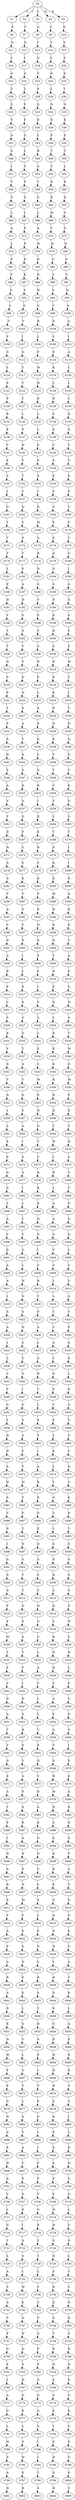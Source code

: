 strict digraph  {
	S0 -> S1 [ label = S ];
	S0 -> S2 [ label = I ];
	S0 -> S3 [ label = L ];
	S0 -> S4 [ label = D ];
	S0 -> S5 [ label = K ];
	S1 -> S6 [ label = F ];
	S2 -> S7 [ label = V ];
	S3 -> S8 [ label = A ];
	S4 -> S9 [ label = C ];
	S5 -> S10 [ label = E ];
	S6 -> S11 [ label = G ];
	S7 -> S12 [ label = G ];
	S8 -> S13 [ label = I ];
	S9 -> S14 [ label = Y ];
	S10 -> S15 [ label = C ];
	S11 -> S16 [ label = L ];
	S12 -> S17 [ label = L ];
	S13 -> S18 [ label = G ];
	S14 -> S19 [ label = L ];
	S15 -> S20 [ label = S ];
	S16 -> S21 [ label = G ];
	S17 -> S22 [ label = A ];
	S18 -> S23 [ label = V ];
	S19 -> S24 [ label = N ];
	S20 -> S25 [ label = D ];
	S21 -> S26 [ label = T ];
	S22 -> S27 [ label = L ];
	S23 -> S28 [ label = P ];
	S24 -> S29 [ label = L ];
	S25 -> S30 [ label = I ];
	S26 -> S31 [ label = C ];
	S27 -> S32 [ label = F ];
	S28 -> S33 [ label = G ];
	S29 -> S34 [ label = N ];
	S30 -> S35 [ label = G ];
	S31 -> S36 [ label = V ];
	S32 -> S37 [ label = F ];
	S33 -> S38 [ label = E ];
	S34 -> S39 [ label = K ];
	S35 -> S40 [ label = K ];
	S36 -> S41 [ label = G ];
	S37 -> S42 [ label = G ];
	S38 -> S43 [ label = L ];
	S39 -> S44 [ label = F ];
	S40 -> S45 [ label = E ];
	S41 -> S46 [ label = G ];
	S42 -> S47 [ label = L ];
	S43 -> S48 [ label = R ];
	S44 -> S49 [ label = T ];
	S45 -> S50 [ label = V ];
	S46 -> S51 [ label = I ];
	S47 -> S52 [ label = Y ];
	S48 -> S53 [ label = A ];
	S49 -> S54 [ label = T ];
	S50 -> S55 [ label = L ];
	S51 -> S56 [ label = V ];
	S52 -> S57 [ label = F ];
	S53 -> S58 [ label = Y ];
	S54 -> S59 [ label = K ];
	S55 -> S60 [ label = K ];
	S56 -> S61 [ label = G ];
	S57 -> S62 [ label = G ];
	S58 -> S63 [ label = A ];
	S59 -> S64 [ label = K ];
	S60 -> S65 [ label = D ];
	S61 -> S66 [ label = L ];
	S62 -> S67 [ label = L ];
	S63 -> S68 [ label = L ];
	S64 -> S69 [ label = M ];
	S65 -> S70 [ label = G ];
	S66 -> S71 [ label = A ];
	S67 -> S72 [ label = P ];
	S68 -> S73 [ label = A ];
	S69 -> S74 [ label = V ];
	S70 -> S75 [ label = G ];
	S71 -> S76 [ label = L ];
	S72 -> S77 [ label = P ];
	S73 -> S78 [ label = H ];
	S74 -> S79 [ label = H ];
	S75 -> S80 [ label = N ];
	S76 -> S81 [ label = F ];
	S77 -> S82 [ label = R ];
	S78 -> S83 [ label = R ];
	S79 -> S84 [ label = G ];
	S80 -> S85 [ label = A ];
	S81 -> S86 [ label = F ];
	S82 -> S87 [ label = K ];
	S83 -> S88 [ label = R ];
	S84 -> S89 [ label = S ];
	S85 -> S90 [ label = V ];
	S86 -> S91 [ label = G ];
	S87 -> S92 [ label = V ];
	S88 -> S93 [ label = H ];
	S89 -> S94 [ label = S ];
	S90 -> S95 [ label = D ];
	S91 -> S96 [ label = L ];
	S92 -> S97 [ label = E ];
	S93 -> S98 [ label = G ];
	S94 -> S99 [ label = V ];
	S95 -> S100 [ label = A ];
	S96 -> S101 [ label = Y ];
	S97 -> S102 [ label = V ];
	S98 -> S103 [ label = R ];
	S99 -> S104 [ label = R ];
	S100 -> S105 [ label = A ];
	S101 -> S106 [ label = F ];
	S102 -> S107 [ label = I ];
	S103 -> S108 [ label = L ];
	S104 -> S109 [ label = Y ];
	S105 -> S110 [ label = I ];
	S106 -> S111 [ label = G ];
	S107 -> S112 [ label = G ];
	S108 -> S113 [ label = P ];
	S109 -> S114 [ label = E ];
	S110 -> S115 [ label = A ];
	S111 -> S116 [ label = L ];
	S112 -> S117 [ label = T ];
	S113 -> S118 [ label = W ];
	S114 -> S119 [ label = K ];
	S115 -> S120 [ label = L ];
	S116 -> S121 [ label = P ];
	S117 -> S122 [ label = T ];
	S118 -> S123 [ label = H ];
	S119 -> S124 [ label = L ];
	S120 -> S125 [ label = L ];
	S121 -> S126 [ label = P ];
	S122 -> S127 [ label = T ];
	S123 -> S128 [ label = K ];
	S124 -> S129 [ label = R ];
	S125 -> S130 [ label = C ];
	S126 -> S131 [ label = R ];
	S127 -> S132 [ label = L ];
	S128 -> S133 [ label = L ];
	S129 -> S134 [ label = S ];
	S130 -> S135 [ label = Q ];
	S131 -> S136 [ label = K ];
	S132 -> S137 [ label = P ];
	S133 -> S138 [ label = L ];
	S134 -> S139 [ label = E ];
	S135 -> S140 [ label = G ];
	S136 -> S141 [ label = V ];
	S137 -> S142 [ label = H ];
	S138 -> S143 [ label = E ];
	S139 -> S144 [ label = C ];
	S140 -> S145 [ label = V ];
	S141 -> S146 [ label = E ];
	S142 -> S147 [ label = V ];
	S143 -> S148 [ label = P ];
	S144 -> S149 [ label = P ];
	S145 -> S150 [ label = V ];
	S146 -> S151 [ label = V ];
	S147 -> S152 [ label = T ];
	S148 -> S153 [ label = S ];
	S149 -> S154 [ label = E ];
	S150 -> S155 [ label = E ];
	S151 -> S156 [ label = I ];
	S152 -> S157 [ label = T ];
	S153 -> S158 [ label = I ];
	S154 -> S159 [ label = S ];
	S155 -> S160 [ label = P ];
	S156 -> S161 [ label = G ];
	S157 -> S162 [ label = Q ];
	S158 -> S163 [ label = R ];
	S159 -> S164 [ label = G ];
	S160 -> S165 [ label = Y ];
	S161 -> S166 [ label = T ];
	S162 -> S167 [ label = S ];
	S163 -> S168 [ label = M ];
	S164 -> S169 [ label = E ];
	S165 -> S170 [ label = F ];
	S166 -> S171 [ label = T ];
	S167 -> S172 [ label = P ];
	S168 -> S173 [ label = A ];
	S169 -> S174 [ label = E ];
	S170 -> S175 [ label = C ];
	S171 -> S176 [ label = T ];
	S172 -> S177 [ label = T ];
	S173 -> S178 [ label = R ];
	S174 -> S179 [ label = Q ];
	S175 -> S180 [ label = G ];
	S176 -> S181 [ label = L ];
	S177 -> S182 [ label = P ];
	S178 -> S183 [ label = D ];
	S179 -> S184 [ label = G ];
	S180 -> S185 [ label = I ];
	S181 -> S186 [ label = P ];
	S182 -> S187 [ label = A ];
	S183 -> S188 [ label = G ];
	S184 -> S189 [ label = S ];
	S185 -> S190 [ label = G ];
	S186 -> S191 [ label = H ];
	S187 -> S192 [ label = H ];
	S188 -> S193 [ label = V ];
	S189 -> S194 [ label = D ];
	S190 -> S195 [ label = G ];
	S191 -> S196 [ label = V ];
	S192 -> S197 [ label = S ];
	S193 -> S198 [ label = P ];
	S194 -> S199 [ label = K ];
	S195 -> S200 [ label = G ];
	S196 -> S201 [ label = T ];
	S197 -> S202 [ label = A ];
	S198 -> S203 [ label = V ];
	S199 -> S204 [ label = D ];
	S200 -> S205 [ label = F ];
	S201 -> S206 [ label = T ];
	S202 -> S207 [ label = V ];
	S203 -> S208 [ label = S ];
	S204 -> S209 [ label = S ];
	S205 -> S210 [ label = F ];
	S206 -> S211 [ label = Q ];
	S207 -> S212 [ label = Y ];
	S208 -> S213 [ label = R ];
	S209 -> S214 [ label = E ];
	S210 -> S215 [ label = M ];
	S211 -> S216 [ label = S ];
	S212 -> S217 [ label = D ];
	S213 -> S218 [ label = E ];
	S214 -> S219 [ label = K ];
	S215 -> S220 [ label = T ];
	S216 -> S221 [ label = P ];
	S217 -> S222 [ label = N ];
	S218 -> S223 [ label = L ];
	S219 -> S224 [ label = E ];
	S220 -> S225 [ label = I ];
	S221 -> S226 [ label = T ];
	S222 -> S227 [ label = A ];
	S223 -> S228 [ label = A ];
	S224 -> S229 [ label = D ];
	S225 -> S230 [ label = Y ];
	S226 -> S231 [ label = P ];
	S227 -> S232 [ label = A ];
	S228 -> S233 [ label = E ];
	S229 -> S234 [ label = N ];
	S230 -> S235 [ label = N ];
	S231 -> S236 [ label = A ];
	S232 -> S237 [ label = V ];
	S233 -> S238 [ label = K ];
	S234 -> S239 [ label = E ];
	S235 -> S240 [ label = Q ];
	S236 -> S241 [ label = H ];
	S237 -> S242 [ label = A ];
	S238 -> S243 [ label = L ];
	S239 -> S244 [ label = V ];
	S240 -> S245 [ label = S ];
	S241 -> S246 [ label = S ];
	S242 -> S247 [ label = S ];
	S243 -> S248 [ label = A ];
	S244 -> S249 [ label = T ];
	S245 -> S250 [ label = T ];
	S246 -> S251 [ label = A ];
	S247 -> S252 [ label = D ];
	S248 -> S253 [ label = K ];
	S249 -> S254 [ label = V ];
	S250 -> S255 [ label = K ];
	S251 -> S256 [ label = V ];
	S252 -> S257 [ label = A ];
	S253 -> S258 [ label = I ];
	S254 -> S259 [ label = Y ];
	S255 -> S260 [ label = S ];
	S256 -> S261 [ label = Y ];
	S257 -> S262 [ label = G ];
	S258 -> S263 [ label = D ];
	S259 -> S264 [ label = L ];
	S260 -> S265 [ label = S ];
	S261 -> S266 [ label = D ];
	S262 -> S267 [ label = P ];
	S263 -> S268 [ label = E ];
	S264 -> S269 [ label = Y ];
	S265 -> S270 [ label = T ];
	S266 -> S271 [ label = N ];
	S267 -> S272 [ label = C ];
	S268 -> S273 [ label = R ];
	S269 -> S274 [ label = P ];
	S270 -> S275 [ label = I ];
	S271 -> S276 [ label = A ];
	S272 -> S277 [ label = S ];
	S273 -> S278 [ label = V ];
	S274 -> S279 [ label = K ];
	S275 -> S280 [ label = I ];
	S276 -> S281 [ label = A ];
	S277 -> S282 [ label = K ];
	S278 -> S283 [ label = K ];
	S279 -> S284 [ label = E ];
	S280 -> S285 [ label = D ];
	S281 -> S286 [ label = V ];
	S282 -> S287 [ label = V ];
	S283 -> S288 [ label = F ];
	S284 -> S289 [ label = M ];
	S285 -> S290 [ label = A ];
	S286 -> S291 [ label = A ];
	S287 -> S292 [ label = G ];
	S288 -> S293 [ label = K ];
	S289 -> S294 [ label = H ];
	S290 -> S295 [ label = R ];
	S291 -> S296 [ label = S ];
	S292 -> S297 [ label = V ];
	S293 -> S298 [ label = N ];
	S294 -> S299 [ label = N ];
	S295 -> S300 [ label = E ];
	S296 -> S301 [ label = D ];
	S297 -> S302 [ label = D ];
	S298 -> S303 [ label = D ];
	S299 -> S304 [ label = Q ];
	S300 -> S305 [ label = T ];
	S301 -> S306 [ label = A ];
	S302 -> S307 [ label = I ];
	S303 -> S308 [ label = S ];
	S304 -> S309 [ label = T ];
	S305 -> S310 [ label = A ];
	S306 -> S311 [ label = R ];
	S307 -> S312 [ label = L ];
	S308 -> S313 [ label = E ];
	S309 -> S314 [ label = N ];
	S310 -> S315 [ label = P ];
	S311 -> S316 [ label = P ];
	S312 -> S317 [ label = K ];
	S313 -> S318 [ label = I ];
	S314 -> S319 [ label = E ];
	S315 -> S320 [ label = S ];
	S316 -> S321 [ label = C ];
	S317 -> S322 [ label = E ];
	S318 -> S323 [ label = C ];
	S319 -> S324 [ label = R ];
	S320 -> S325 [ label = N ];
	S321 -> S326 [ label = S ];
	S322 -> S327 [ label = G ];
	S323 -> S328 [ label = A ];
	S324 -> S329 [ label = L ];
	S325 -> S330 [ label = A ];
	S326 -> S331 [ label = K ];
	S327 -> S332 [ label = G ];
	S328 -> S333 [ label = L ];
	S329 -> S334 [ label = R ];
	S330 -> S335 [ label = T ];
	S331 -> S336 [ label = V ];
	S332 -> S337 [ label = T ];
	S333 -> S338 [ label = F ];
	S334 -> S339 [ label = K ];
	S335 -> S340 [ label = W ];
	S336 -> S341 [ label = G ];
	S337 -> S342 [ label = A ];
	S338 -> S343 [ label = C ];
	S339 -> S344 [ label = K ];
	S340 -> S345 [ label = D ];
	S341 -> S346 [ label = V ];
	S342 -> S347 [ label = V ];
	S343 -> S348 [ label = W ];
	S344 -> S349 [ label = K ];
	S345 -> S350 [ label = M ];
	S346 -> S351 [ label = D ];
	S347 -> S352 [ label = D ];
	S348 -> S353 [ label = P ];
	S349 -> S354 [ label = R ];
	S350 -> S355 [ label = F ];
	S351 -> S356 [ label = I ];
	S352 -> S357 [ label = S ];
	S353 -> S358 [ label = N ];
	S354 -> S359 [ label = D ];
	S355 -> S360 [ label = D ];
	S356 -> S361 [ label = L ];
	S357 -> S362 [ label = A ];
	S358 -> S363 [ label = G ];
	S359 -> S364 [ label = T ];
	S360 -> S365 [ label = T ];
	S361 -> S366 [ label = K ];
	S362 -> S367 [ label = I ];
	S363 -> S368 [ label = T ];
	S364 -> S369 [ label = W ];
	S365 -> S370 [ label = H ];
	S366 -> S371 [ label = E ];
	S367 -> S372 [ label = A ];
	S368 -> S373 [ label = V ];
	S369 -> S374 [ label = I ];
	S370 -> S375 [ label = S ];
	S371 -> S376 [ label = G ];
	S372 -> S377 [ label = A ];
	S373 -> S378 [ label = K ];
	S374 -> S379 [ label = R ];
	S375 -> S380 [ label = S ];
	S376 -> S381 [ label = G ];
	S377 -> S382 [ label = I ];
	S378 -> S383 [ label = K ];
	S379 -> S384 [ label = I ];
	S380 -> S385 [ label = T ];
	S381 -> S386 [ label = T ];
	S382 -> S387 [ label = L ];
	S383 -> S388 [ label = E ];
	S384 -> S389 [ label = A ];
	S385 -> S390 [ label = S ];
	S386 -> S391 [ label = A ];
	S387 -> S392 [ label = C ];
	S388 -> S393 [ label = N ];
	S389 -> S394 [ label = A ];
	S390 -> S395 [ label = G ];
	S391 -> S396 [ label = V ];
	S392 -> S397 [ label = V ];
	S393 -> S398 [ label = D ];
	S394 -> S399 [ label = A ];
	S395 -> S400 [ label = G ];
	S396 -> S401 [ label = D ];
	S397 -> S402 [ label = G ];
	S398 -> S403 [ label = I ];
	S399 -> S404 [ label = V ];
	S400 -> S405 [ label = L ];
	S401 -> S406 [ label = S ];
	S402 -> S407 [ label = L ];
	S403 -> S408 [ label = V ];
	S404 -> S409 [ label = V ];
	S405 -> S410 [ label = S ];
	S406 -> S411 [ label = A ];
	S407 -> S412 [ label = H ];
	S408 -> S413 [ label = R ];
	S409 -> S414 [ label = L ];
	S410 -> S415 [ label = V ];
	S411 -> S416 [ label = I ];
	S412 -> S417 [ label = N ];
	S413 -> S418 [ label = Y ];
	S414 -> S419 [ label = L ];
	S415 -> S420 [ label = A ];
	S416 -> S421 [ label = A ];
	S417 -> S422 [ label = S ];
	S418 -> S423 [ label = P ];
	S419 -> S424 [ label = T ];
	S420 -> S425 [ label = V ];
	S421 -> S426 [ label = A ];
	S422 -> S427 [ label = H ];
	S423 -> S428 [ label = A ];
	S424 -> S429 [ label = V ];
	S425 -> S430 [ label = P ];
	S426 -> S431 [ label = I ];
	S427 -> S432 [ label = S ];
	S428 -> S433 [ label = L ];
	S429 -> S434 [ label = A ];
	S430 -> S435 [ label = G ];
	S431 -> S436 [ label = L ];
	S432 -> S437 [ label = C ];
	S433 -> S438 [ label = A ];
	S434 -> S439 [ label = V ];
	S435 -> S440 [ label = E ];
	S436 -> S441 [ label = C ];
	S437 -> S442 [ label = G ];
	S438 -> S443 [ label = R ];
	S439 -> S444 [ label = G ];
	S440 -> S445 [ label = L ];
	S441 -> S446 [ label = V ];
	S442 -> S447 [ label = I ];
	S443 -> S448 [ label = T ];
	S444 -> S449 [ label = F ];
	S445 -> S450 [ label = K ];
	S446 -> S451 [ label = G ];
	S447 -> S452 [ label = G ];
	S448 -> S453 [ label = L ];
	S449 -> S454 [ label = V ];
	S450 -> S455 [ label = G ];
	S451 -> S456 [ label = L ];
	S452 -> S457 [ label = G ];
	S453 -> S458 [ label = E ];
	S454 -> S459 [ label = F ];
	S455 -> S460 [ label = Y ];
	S456 -> S461 [ label = H ];
	S457 -> S462 [ label = G ];
	S458 -> S463 [ label = T ];
	S459 -> S464 [ label = Y ];
	S460 -> S465 [ label = S ];
	S461 -> S466 [ label = N ];
	S462 -> S467 [ label = F ];
	S463 -> S468 [ label = I ];
	S464 -> S469 [ label = E ];
	S465 -> S470 [ label = Y ];
	S466 -> S471 [ label = S ];
	S467 -> S472 [ label = F ];
	S468 -> S473 [ label = A ];
	S469 -> S474 [ label = L ];
	S470 -> S475 [ label = A ];
	S471 -> S476 [ label = H ];
	S472 -> S477 [ label = M ];
	S473 -> S478 [ label = R ];
	S474 -> S479 [ label = Y ];
	S475 -> S480 [ label = Y ];
	S476 -> S481 [ label = S ];
	S477 -> S482 [ label = T ];
	S478 -> S483 [ label = E ];
	S479 -> S484 [ label = G ];
	S480 -> S485 [ label = K ];
	S481 -> S486 [ label = C ];
	S482 -> S487 [ label = F ];
	S483 -> S488 [ label = G ];
	S484 -> S489 [ label = C ];
	S485 -> S490 [ label = K ];
	S486 -> S491 [ label = G ];
	S487 -> S492 [ label = Y ];
	S488 -> S493 [ label = E ];
	S489 -> S494 [ label = L ];
	S490 -> S495 [ label = Y ];
	S491 -> S496 [ label = I ];
	S492 -> S497 [ label = N ];
	S493 -> S498 [ label = D ];
	S494 -> S499 [ label = E ];
	S495 -> S500 [ label = G ];
	S496 -> S501 [ label = G ];
	S497 -> S502 [ label = A ];
	S498 -> S503 [ label = A ];
	S499 -> S504 [ label = P ];
	S500 -> S505 [ label = G ];
	S501 -> S506 [ label = G ];
	S502 -> S507 [ label = T ];
	S503 -> S508 [ label = F ];
	S504 -> S509 [ label = D ];
	S505 -> S510 [ label = G ];
	S506 -> S511 [ label = G ];
	S507 -> S512 [ label = T ];
	S508 -> S513 [ label = Y ];
	S509 -> S514 [ label = S ];
	S510 -> S515 [ label = V ];
	S511 -> S516 [ label = F ];
	S512 -> S517 [ label = G ];
	S513 -> S518 [ label = N ];
	S514 -> S519 [ label = D ];
	S515 -> S520 [ label = P ];
	S516 -> S521 [ label = F ];
	S517 -> S522 [ label = E ];
	S518 -> S523 [ label = G ];
	S519 -> S524 [ label = S ];
	S520 -> S525 [ label = W ];
	S521 -> S526 [ label = M ];
	S522 -> S527 [ label = A ];
	S523 -> S528 [ label = S ];
	S524 -> S529 [ label = H ];
	S525 -> S530 [ label = S ];
	S526 -> S531 [ label = T ];
	S527 -> S532 [ label = T ];
	S528 -> S533 [ label = L ];
	S529 -> S534 [ label = N ];
	S530 -> S535 [ label = R ];
	S531 -> S536 [ label = F ];
	S532 -> S537 [ label = F ];
	S533 -> S538 [ label = A ];
	S534 -> S539 [ label = H ];
	S535 -> S540 [ label = L ];
	S536 -> S541 [ label = Y ];
	S537 -> S542 [ label = I ];
	S538 -> S543 [ label = T ];
	S539 -> S544 [ label = T ];
	S540 -> S545 [ label = F ];
	S541 -> S546 [ label = N ];
	S542 -> S547 [ label = N ];
	S543 -> S548 [ label = L ];
	S544 -> S549 [ label = A ];
	S545 -> S550 [ label = V ];
	S546 -> S551 [ label = A ];
	S547 -> S552 [ label = A ];
	S548 -> S553 [ label = L ];
	S549 -> S554 [ label = P ];
	S550 -> S555 [ label = P ];
	S551 -> S556 [ label = T ];
	S552 -> S557 [ label = R ];
	S553 -> S558 [ label = V ];
	S554 -> S559 [ label = A ];
	S555 -> S560 [ label = A ];
	S556 -> S561 [ label = T ];
	S557 -> S562 [ label = E ];
	S558 -> S563 [ label = E ];
	S559 -> S564 [ label = V ];
	S560 -> S565 [ label = I ];
	S561 -> S566 [ label = G ];
	S562 -> S567 [ label = V ];
	S563 -> S568 [ label = D ];
	S564 -> S569 [ label = D ];
	S565 -> S570 [ label = E ];
	S566 -> S571 [ label = E ];
	S567 -> S572 [ label = A ];
	S568 -> S573 [ label = V ];
	S569 -> S574 [ label = H ];
	S570 -> S575 [ label = K ];
	S571 -> S576 [ label = A ];
	S572 -> S577 [ label = P ];
	S573 -> S578 [ label = R ];
	S574 -> S579 [ label = W ];
	S575 -> S580 [ label = A ];
	S576 -> S581 [ label = T ];
	S577 -> S582 [ label = A ];
	S578 -> S583 [ label = A ];
	S579 -> S584 [ label = N ];
	S580 -> S585 [ label = R ];
	S581 -> S586 [ label = F ];
	S582 -> S587 [ label = R ];
	S583 -> S588 [ label = K ];
	S584 -> S589 [ label = S ];
	S585 -> S590 [ label = N ];
	S586 -> S591 [ label = I ];
	S587 -> S592 [ label = A ];
	S588 -> S593 [ label = G ];
	S589 -> S594 [ label = E ];
	S590 -> S595 [ label = G ];
	S591 -> S596 [ label = N ];
	S592 -> S597 [ label = D ];
	S593 -> S598 [ label = G ];
	S594 -> S599 [ label = K ];
	S595 -> S600 [ label = F ];
	S596 -> S601 [ label = A ];
	S597 -> S602 [ label = K ];
	S598 -> S603 [ label = V ];
	S599 -> S604 [ label = K ];
	S600 -> S605 [ label = A ];
	S601 -> S606 [ label = R ];
	S602 -> S607 [ label = N ];
	S603 -> S608 [ label = L ];
	S604 -> S609 [ label = E ];
	S605 -> S610 [ label = V ];
	S606 -> S611 [ label = E ];
	S607 -> S612 [ label = M ];
	S608 -> S613 [ label = S ];
	S609 -> S614 [ label = G ];
	S610 -> S615 [ label = S ];
	S611 -> S616 [ label = V ];
	S612 -> S617 [ label = F ];
	S613 -> S618 [ label = L ];
	S614 -> S619 [ label = H ];
	S615 -> S620 [ label = S ];
	S616 -> S621 [ label = A ];
	S617 -> S622 [ label = K ];
	S618 -> S623 [ label = E ];
	S619 -> S624 [ label = D ];
	S620 -> S625 [ label = E ];
	S621 -> S626 [ label = P ];
	S622 -> S627 [ label = G ];
	S623 -> S628 [ label = D ];
	S624 -> S629 [ label = H ];
	S625 -> S630 [ label = F ];
	S626 -> S631 [ label = A ];
	S627 -> S632 [ label = N ];
	S628 -> S633 [ label = L ];
	S629 -> S634 [ label = Y ];
	S630 -> S635 [ label = A ];
	S631 -> S636 [ label = R ];
	S632 -> S637 [ label = P ];
	S633 -> S638 [ label = R ];
	S634 -> S639 [ label = H ];
	S635 -> S640 [ label = T ];
	S636 -> S641 [ label = A ];
	S637 -> S642 [ label = E ];
	S638 -> S643 [ label = S ];
	S639 -> S644 [ label = D ];
	S640 -> S645 [ label = K ];
	S641 -> S646 [ label = D ];
	S642 -> S647 [ label = L ];
	S643 -> S648 [ label = Y ];
	S644 -> S649 [ label = E ];
	S645 -> S650 [ label = L ];
	S646 -> S651 [ label = K ];
	S647 -> S652 [ label = S ];
	S648 -> S653 [ label = H ];
	S649 -> S654 [ label = G ];
	S650 -> S655 [ label = Q ];
	S651 -> S656 [ label = N ];
	S652 -> S657 [ label = V ];
	S653 -> S658 [ label = A ];
	S654 -> S659 [ label = D ];
	S655 -> S660 [ label = E ];
	S656 -> S661 [ label = M ];
	S657 -> S662 [ label = L ];
	S658 -> S663 [ label = E ];
	S659 -> S664 [ label = H ];
	S660 -> S665 [ label = D ];
	S661 -> S666 [ label = F ];
	S662 -> S667 [ label = G ];
	S663 -> S668 [ label = I ];
	S664 -> S669 [ label = H ];
	S665 -> S670 [ label = K ];
	S666 -> S671 [ label = K ];
	S667 -> S672 [ label = T ];
	S668 -> S673 [ label = V ];
	S669 -> S674 [ label = H ];
	S670 -> S675 [ label = S ];
	S671 -> S676 [ label = G ];
	S672 -> S677 [ label = L ];
	S673 -> S678 [ label = K ];
	S674 -> S679 [ label = E ];
	S675 -> S680 [ label = S ];
	S676 -> S681 [ label = N ];
	S677 -> S682 [ label = A ];
	S678 -> S683 [ label = P ];
	S679 -> S684 [ label = D ];
	S680 -> S685 [ label = I ];
	S681 -> S686 [ label = A ];
	S682 -> S687 [ label = V ];
	S683 -> S688 [ label = L ];
	S684 -> S689 [ label = E ];
	S685 -> S690 [ label = L ];
	S686 -> S691 [ label = E ];
	S687 -> S692 [ label = A ];
	S688 -> S693 [ label = I ];
	S689 -> S694 [ label = E ];
	S690 -> S695 [ label = K ];
	S691 -> S696 [ label = H ];
	S692 -> S697 [ label = V ];
	S693 -> S698 [ label = F ];
	S694 -> S699 [ label = S ];
	S695 -> S700 [ label = H ];
	S696 -> S701 [ label = A ];
	S697 -> S702 [ label = P ];
	S698 -> S703 [ label = P ];
	S699 -> S704 [ label = P ];
	S700 -> S705 [ label = S ];
	S701 -> S706 [ label = V ];
	S702 -> S707 [ label = G ];
	S703 -> S708 [ label = V ];
	S704 -> S709 [ label = E ];
	S705 -> S710 [ label = G ];
	S706 -> S711 [ label = L ];
	S707 -> S712 [ label = E ];
	S708 -> S713 [ label = G ];
	S709 -> S714 [ label = H ];
	S710 -> S715 [ label = L ];
	S711 -> S716 [ label = G ];
	S712 -> S717 [ label = I ];
	S713 -> S718 [ label = K ];
	S714 -> S719 [ label = H ];
	S715 -> S720 [ label = C ];
	S716 -> S721 [ label = T ];
	S717 -> S722 [ label = A ];
	S718 -> S723 [ label = Y ];
	S719 -> S724 [ label = S ];
	S720 -> S725 [ label = D ];
	S721 -> S726 [ label = L ];
	S722 -> S727 [ label = G ];
	S723 -> S728 [ label = T ];
	S724 -> S729 [ label = H ];
	S725 -> S730 [ label = L ];
	S726 -> S731 [ label = A ];
	S727 -> S732 [ label = L ];
	S728 -> S733 [ label = L ];
	S729 -> S734 [ label = S ];
	S730 -> S735 [ label = Y ];
	S731 -> S736 [ label = V ];
	S732 -> S737 [ label = W ];
	S733 -> S738 [ label = V ];
	S734 -> S739 [ label = R ];
	S735 -> S740 [ label = C ];
	S736 -> S741 [ label = A ];
	S737 -> S742 [ label = E ];
	S738 -> S743 [ label = T ];
	S739 -> S744 [ label = E ];
	S740 -> S745 [ label = N ];
	S741 -> S746 [ label = V ];
	S742 -> S747 [ label = A ];
	S743 -> S748 [ label = P ];
	S744 -> S749 [ label = G ];
	S745 -> S750 [ label = Q ];
	S746 -> S751 [ label = P ];
	S747 -> S752 [ label = H ];
	S748 -> S753 [ label = A ];
	S749 -> S754 [ label = T ];
	S750 -> S755 [ label = A ];
	S751 -> S756 [ label = G ];
	S752 -> S757 [ label = Q ];
	S753 -> S758 [ label = P ];
	S754 -> S759 [ label = D ];
	S755 -> S760 [ label = R ];
	S756 -> S761 [ label = E ];
	S757 -> S762 [ label = S ];
	S758 -> S763 [ label = P ];
	S759 -> S764 [ label = D ];
	S760 -> S765 [ label = D ];
	S761 -> S766 [ label = I ];
	S762 -> S767 [ label = H ];
	S763 -> S768 [ label = G ];
	S764 -> S769 [ label = S ];
	S765 -> S770 [ label = E ];
	S766 -> S771 [ label = A ];
	S767 -> S772 [ label = G ];
	S768 -> S773 [ label = G ];
	S769 -> S774 [ label = G ];
	S770 -> S775 [ label = V ];
	S771 -> S776 [ label = G ];
	S772 -> S777 [ label = K ];
	S773 -> S778 [ label = G ];
	S774 -> S779 [ label = E ];
	S775 -> S780 [ label = K ];
	S776 -> S781 [ label = L ];
	S777 -> S782 [ label = L ];
	S778 -> S783 [ label = A ];
	S779 -> S784 [ label = Y ];
	S780 -> S785 [ label = S ];
	S781 -> S786 [ label = W ];
	S782 -> S787 [ label = P ];
	S783 -> S788 [ label = I ];
	S784 -> S789 [ label = E ];
	S785 -> S790 [ label = E ];
	S786 -> S791 [ label = E ];
	S787 -> S792 [ label = W ];
	S788 -> S793 [ label = L ];
	S789 -> S794 [ label = H ];
	S790 -> S795 [ label = G ];
	S791 -> S796 [ label = A ];
	S792 -> S797 [ label = E ];
	S793 -> S798 [ label = T ];
	S794 -> S799 [ label = D ];
	S795 -> S800 [ label = E ];
	S796 -> S801 [ label = H ];
	S797 -> S802 [ label = R ];
	S798 -> S803 [ label = S ];
	S799 -> S804 [ label = H ];
	S800 -> S805 [ label = V ];
}
